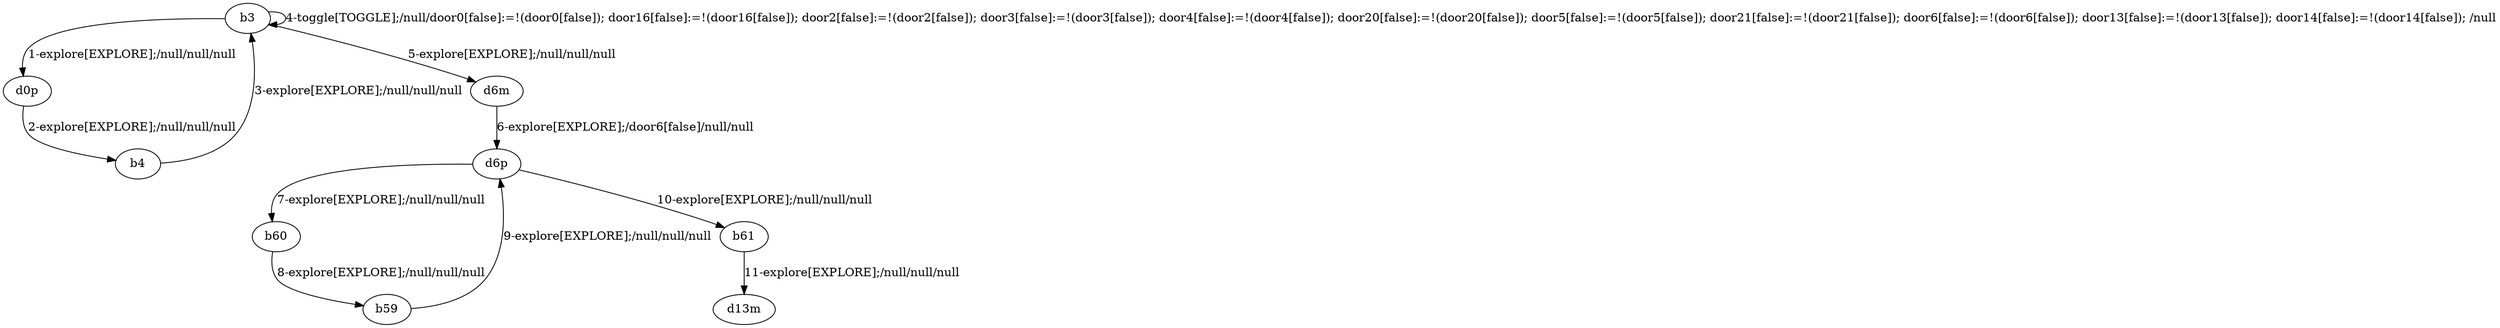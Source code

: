 # Total number of goals covered by this test: 4
# b61 --> d13m
# b60 --> b59
# b59 --> d6p
# d6p --> b60

digraph g {
"b3" -> "d0p" [label = "1-explore[EXPLORE];/null/null/null"];
"d0p" -> "b4" [label = "2-explore[EXPLORE];/null/null/null"];
"b4" -> "b3" [label = "3-explore[EXPLORE];/null/null/null"];
"b3" -> "b3" [label = "4-toggle[TOGGLE];/null/door0[false]:=!(door0[false]); door16[false]:=!(door16[false]); door2[false]:=!(door2[false]); door3[false]:=!(door3[false]); door4[false]:=!(door4[false]); door20[false]:=!(door20[false]); door5[false]:=!(door5[false]); door21[false]:=!(door21[false]); door6[false]:=!(door6[false]); door13[false]:=!(door13[false]); door14[false]:=!(door14[false]); /null"];
"b3" -> "d6m" [label = "5-explore[EXPLORE];/null/null/null"];
"d6m" -> "d6p" [label = "6-explore[EXPLORE];/door6[false]/null/null"];
"d6p" -> "b60" [label = "7-explore[EXPLORE];/null/null/null"];
"b60" -> "b59" [label = "8-explore[EXPLORE];/null/null/null"];
"b59" -> "d6p" [label = "9-explore[EXPLORE];/null/null/null"];
"d6p" -> "b61" [label = "10-explore[EXPLORE];/null/null/null"];
"b61" -> "d13m" [label = "11-explore[EXPLORE];/null/null/null"];
}
